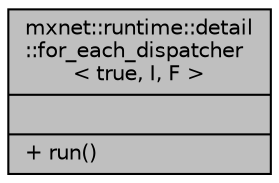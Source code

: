 digraph "mxnet::runtime::detail::for_each_dispatcher&lt; true, I, F &gt;"
{
 // LATEX_PDF_SIZE
  edge [fontname="Helvetica",fontsize="10",labelfontname="Helvetica",labelfontsize="10"];
  node [fontname="Helvetica",fontsize="10",shape=record];
  Node1 [label="{mxnet::runtime::detail\l::for_each_dispatcher\l\< true, I, F \>\n||+ run()\l}",height=0.2,width=0.4,color="black", fillcolor="grey75", style="filled", fontcolor="black",tooltip=" "];
}
